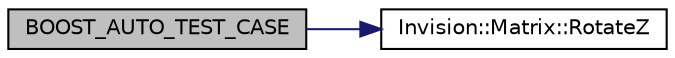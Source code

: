 digraph "BOOST_AUTO_TEST_CASE"
{
 // LATEX_PDF_SIZE
  edge [fontname="Helvetica",fontsize="10",labelfontname="Helvetica",labelfontsize="10"];
  node [fontname="Helvetica",fontsize="10",shape=record];
  rankdir="LR";
  Node1 [label="BOOST_AUTO_TEST_CASE",height=0.2,width=0.4,color="black", fillcolor="grey75", style="filled", fontcolor="black",tooltip=" "];
  Node1 -> Node2 [color="midnightblue",fontsize="10",style="solid",fontname="Helvetica"];
  Node2 [label="Invision::Matrix::RotateZ",height=0.2,width=0.4,color="black", fillcolor="white", style="filled",URL="$class_invision_1_1_matrix.html#a86c8539845241ca3caa7f73d9f2d5684",tooltip="rotate around Z axis"];
}
